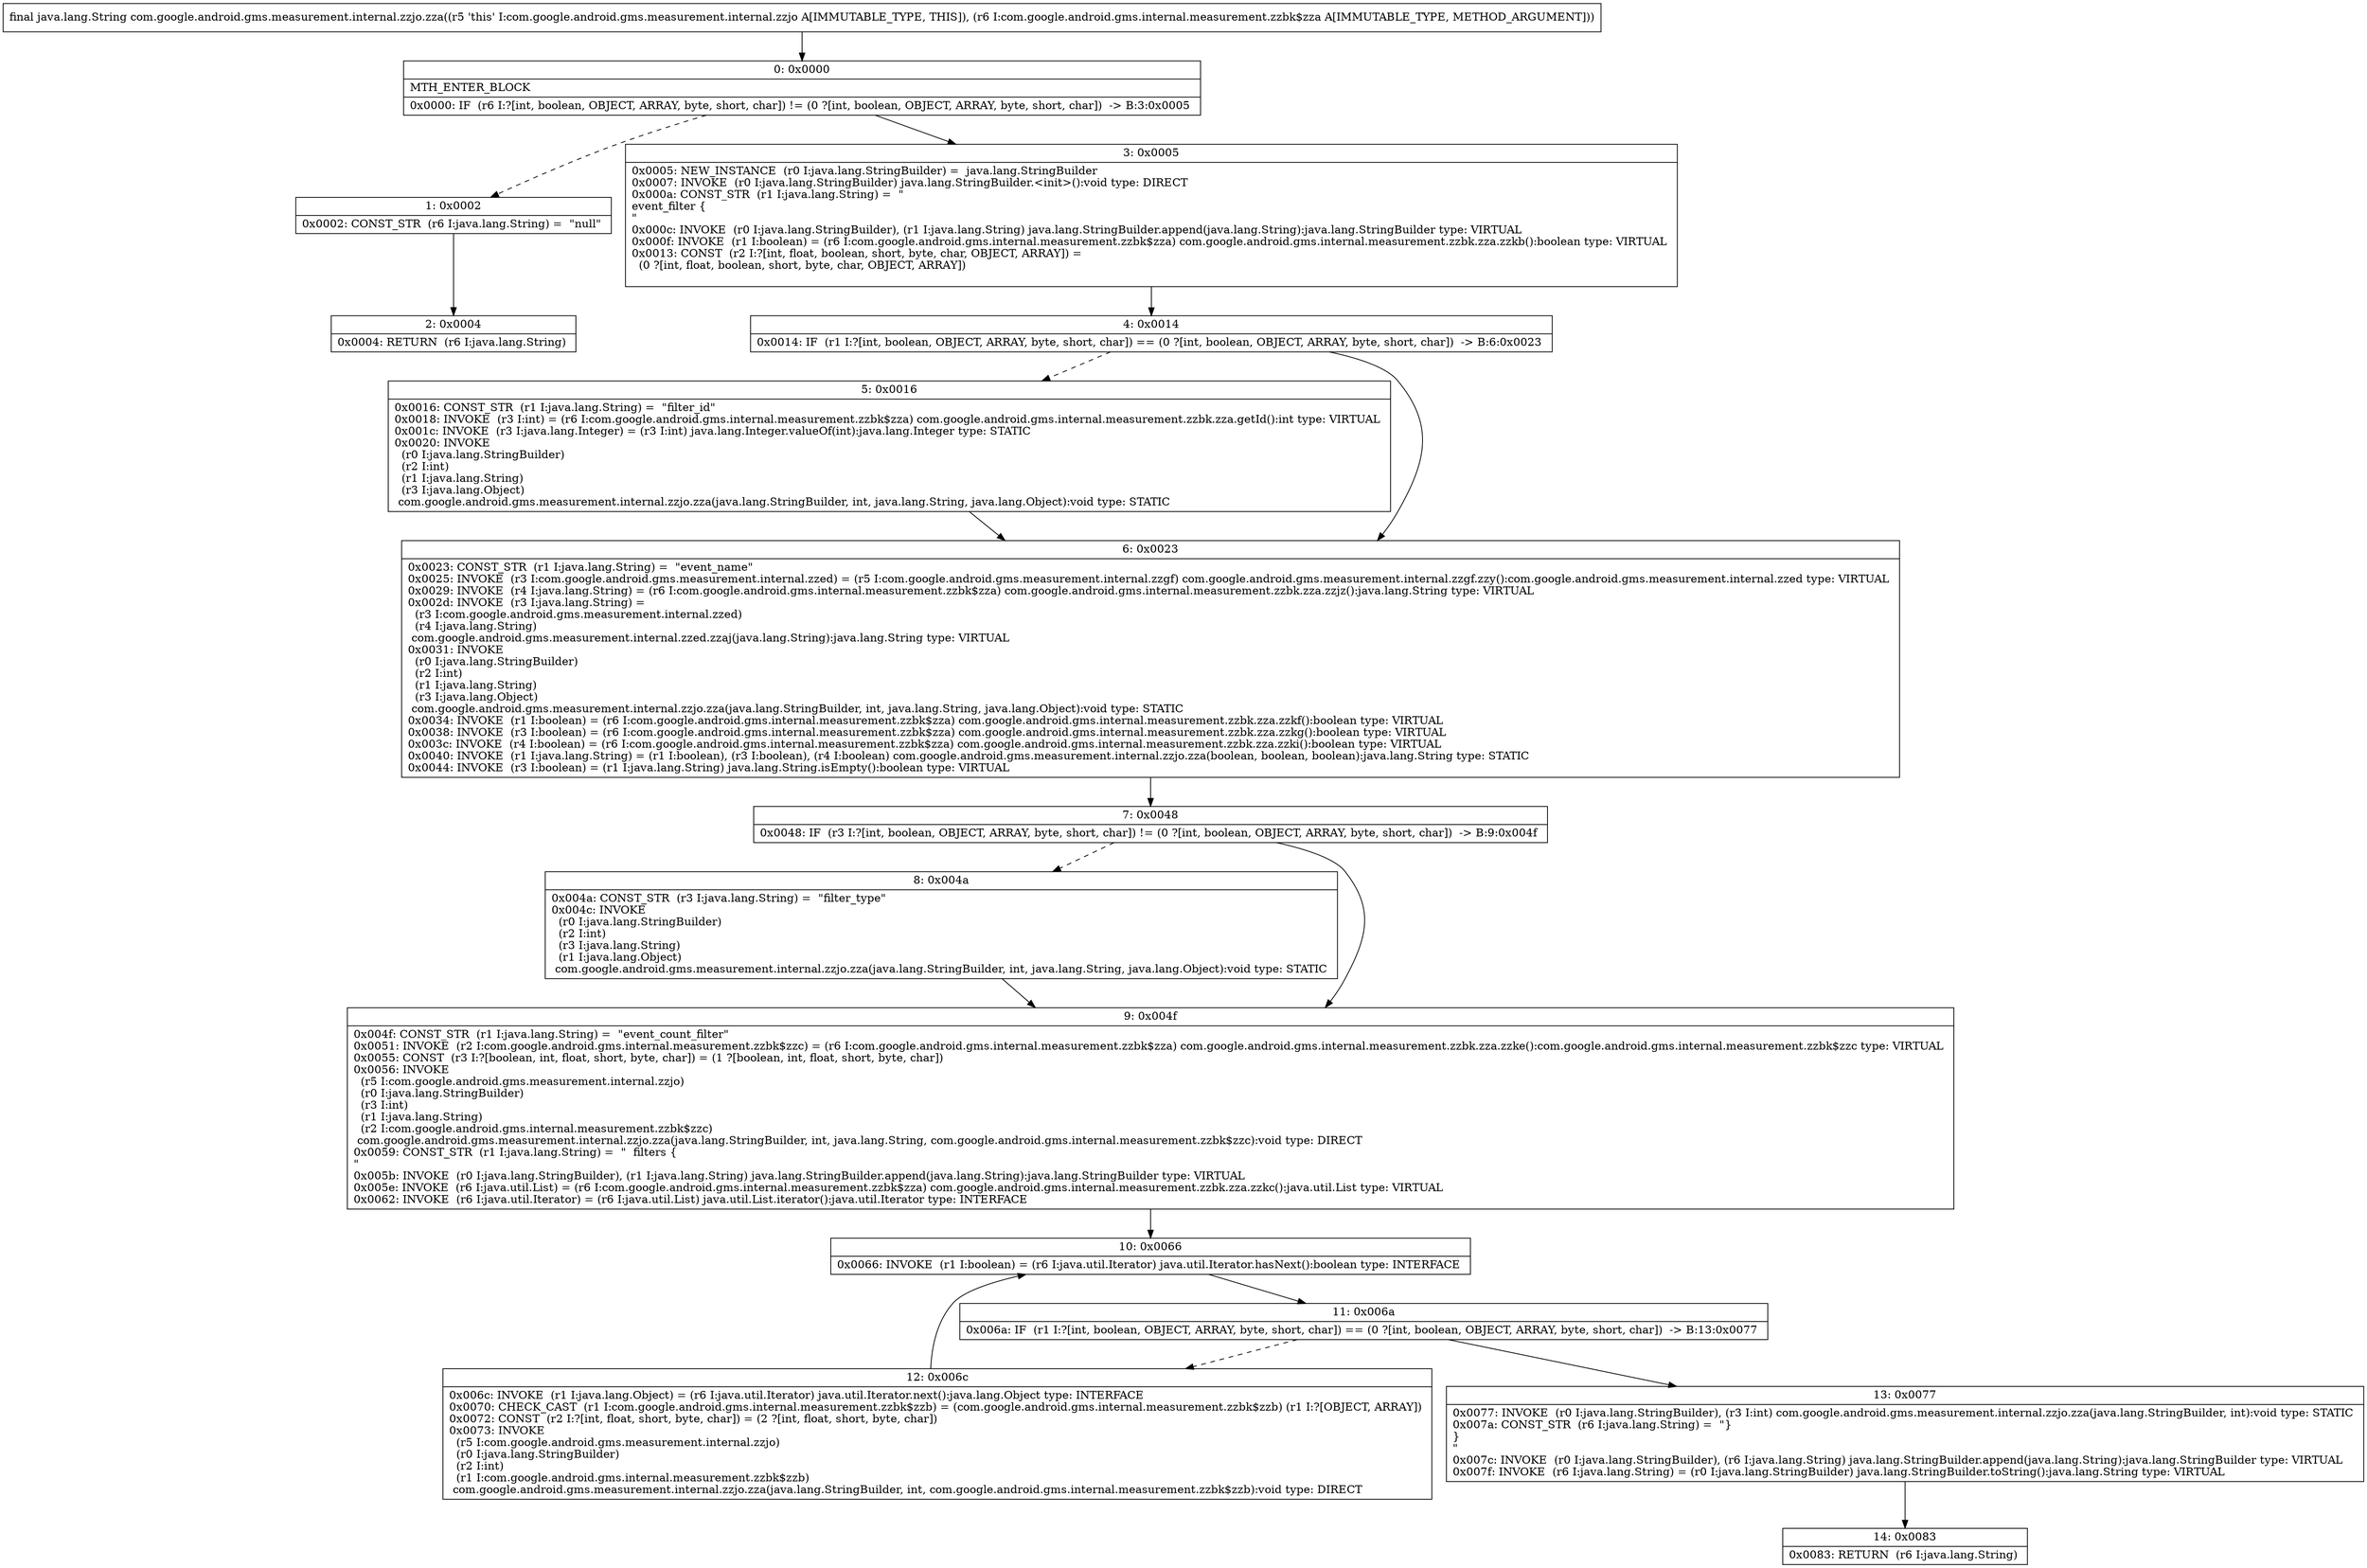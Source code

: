 digraph "CFG forcom.google.android.gms.measurement.internal.zzjo.zza(Lcom\/google\/android\/gms\/internal\/measurement\/zzbk$zza;)Ljava\/lang\/String;" {
Node_0 [shape=record,label="{0\:\ 0x0000|MTH_ENTER_BLOCK\l|0x0000: IF  (r6 I:?[int, boolean, OBJECT, ARRAY, byte, short, char]) != (0 ?[int, boolean, OBJECT, ARRAY, byte, short, char])  \-\> B:3:0x0005 \l}"];
Node_1 [shape=record,label="{1\:\ 0x0002|0x0002: CONST_STR  (r6 I:java.lang.String) =  \"null\" \l}"];
Node_2 [shape=record,label="{2\:\ 0x0004|0x0004: RETURN  (r6 I:java.lang.String) \l}"];
Node_3 [shape=record,label="{3\:\ 0x0005|0x0005: NEW_INSTANCE  (r0 I:java.lang.StringBuilder) =  java.lang.StringBuilder \l0x0007: INVOKE  (r0 I:java.lang.StringBuilder) java.lang.StringBuilder.\<init\>():void type: DIRECT \l0x000a: CONST_STR  (r1 I:java.lang.String) =  \"\levent_filter \{\l\" \l0x000c: INVOKE  (r0 I:java.lang.StringBuilder), (r1 I:java.lang.String) java.lang.StringBuilder.append(java.lang.String):java.lang.StringBuilder type: VIRTUAL \l0x000f: INVOKE  (r1 I:boolean) = (r6 I:com.google.android.gms.internal.measurement.zzbk$zza) com.google.android.gms.internal.measurement.zzbk.zza.zzkb():boolean type: VIRTUAL \l0x0013: CONST  (r2 I:?[int, float, boolean, short, byte, char, OBJECT, ARRAY]) = \l  (0 ?[int, float, boolean, short, byte, char, OBJECT, ARRAY])\l \l}"];
Node_4 [shape=record,label="{4\:\ 0x0014|0x0014: IF  (r1 I:?[int, boolean, OBJECT, ARRAY, byte, short, char]) == (0 ?[int, boolean, OBJECT, ARRAY, byte, short, char])  \-\> B:6:0x0023 \l}"];
Node_5 [shape=record,label="{5\:\ 0x0016|0x0016: CONST_STR  (r1 I:java.lang.String) =  \"filter_id\" \l0x0018: INVOKE  (r3 I:int) = (r6 I:com.google.android.gms.internal.measurement.zzbk$zza) com.google.android.gms.internal.measurement.zzbk.zza.getId():int type: VIRTUAL \l0x001c: INVOKE  (r3 I:java.lang.Integer) = (r3 I:int) java.lang.Integer.valueOf(int):java.lang.Integer type: STATIC \l0x0020: INVOKE  \l  (r0 I:java.lang.StringBuilder)\l  (r2 I:int)\l  (r1 I:java.lang.String)\l  (r3 I:java.lang.Object)\l com.google.android.gms.measurement.internal.zzjo.zza(java.lang.StringBuilder, int, java.lang.String, java.lang.Object):void type: STATIC \l}"];
Node_6 [shape=record,label="{6\:\ 0x0023|0x0023: CONST_STR  (r1 I:java.lang.String) =  \"event_name\" \l0x0025: INVOKE  (r3 I:com.google.android.gms.measurement.internal.zzed) = (r5 I:com.google.android.gms.measurement.internal.zzgf) com.google.android.gms.measurement.internal.zzgf.zzy():com.google.android.gms.measurement.internal.zzed type: VIRTUAL \l0x0029: INVOKE  (r4 I:java.lang.String) = (r6 I:com.google.android.gms.internal.measurement.zzbk$zza) com.google.android.gms.internal.measurement.zzbk.zza.zzjz():java.lang.String type: VIRTUAL \l0x002d: INVOKE  (r3 I:java.lang.String) = \l  (r3 I:com.google.android.gms.measurement.internal.zzed)\l  (r4 I:java.lang.String)\l com.google.android.gms.measurement.internal.zzed.zzaj(java.lang.String):java.lang.String type: VIRTUAL \l0x0031: INVOKE  \l  (r0 I:java.lang.StringBuilder)\l  (r2 I:int)\l  (r1 I:java.lang.String)\l  (r3 I:java.lang.Object)\l com.google.android.gms.measurement.internal.zzjo.zza(java.lang.StringBuilder, int, java.lang.String, java.lang.Object):void type: STATIC \l0x0034: INVOKE  (r1 I:boolean) = (r6 I:com.google.android.gms.internal.measurement.zzbk$zza) com.google.android.gms.internal.measurement.zzbk.zza.zzkf():boolean type: VIRTUAL \l0x0038: INVOKE  (r3 I:boolean) = (r6 I:com.google.android.gms.internal.measurement.zzbk$zza) com.google.android.gms.internal.measurement.zzbk.zza.zzkg():boolean type: VIRTUAL \l0x003c: INVOKE  (r4 I:boolean) = (r6 I:com.google.android.gms.internal.measurement.zzbk$zza) com.google.android.gms.internal.measurement.zzbk.zza.zzki():boolean type: VIRTUAL \l0x0040: INVOKE  (r1 I:java.lang.String) = (r1 I:boolean), (r3 I:boolean), (r4 I:boolean) com.google.android.gms.measurement.internal.zzjo.zza(boolean, boolean, boolean):java.lang.String type: STATIC \l0x0044: INVOKE  (r3 I:boolean) = (r1 I:java.lang.String) java.lang.String.isEmpty():boolean type: VIRTUAL \l}"];
Node_7 [shape=record,label="{7\:\ 0x0048|0x0048: IF  (r3 I:?[int, boolean, OBJECT, ARRAY, byte, short, char]) != (0 ?[int, boolean, OBJECT, ARRAY, byte, short, char])  \-\> B:9:0x004f \l}"];
Node_8 [shape=record,label="{8\:\ 0x004a|0x004a: CONST_STR  (r3 I:java.lang.String) =  \"filter_type\" \l0x004c: INVOKE  \l  (r0 I:java.lang.StringBuilder)\l  (r2 I:int)\l  (r3 I:java.lang.String)\l  (r1 I:java.lang.Object)\l com.google.android.gms.measurement.internal.zzjo.zza(java.lang.StringBuilder, int, java.lang.String, java.lang.Object):void type: STATIC \l}"];
Node_9 [shape=record,label="{9\:\ 0x004f|0x004f: CONST_STR  (r1 I:java.lang.String) =  \"event_count_filter\" \l0x0051: INVOKE  (r2 I:com.google.android.gms.internal.measurement.zzbk$zzc) = (r6 I:com.google.android.gms.internal.measurement.zzbk$zza) com.google.android.gms.internal.measurement.zzbk.zza.zzke():com.google.android.gms.internal.measurement.zzbk$zzc type: VIRTUAL \l0x0055: CONST  (r3 I:?[boolean, int, float, short, byte, char]) = (1 ?[boolean, int, float, short, byte, char]) \l0x0056: INVOKE  \l  (r5 I:com.google.android.gms.measurement.internal.zzjo)\l  (r0 I:java.lang.StringBuilder)\l  (r3 I:int)\l  (r1 I:java.lang.String)\l  (r2 I:com.google.android.gms.internal.measurement.zzbk$zzc)\l com.google.android.gms.measurement.internal.zzjo.zza(java.lang.StringBuilder, int, java.lang.String, com.google.android.gms.internal.measurement.zzbk$zzc):void type: DIRECT \l0x0059: CONST_STR  (r1 I:java.lang.String) =  \"  filters \{\l\" \l0x005b: INVOKE  (r0 I:java.lang.StringBuilder), (r1 I:java.lang.String) java.lang.StringBuilder.append(java.lang.String):java.lang.StringBuilder type: VIRTUAL \l0x005e: INVOKE  (r6 I:java.util.List) = (r6 I:com.google.android.gms.internal.measurement.zzbk$zza) com.google.android.gms.internal.measurement.zzbk.zza.zzkc():java.util.List type: VIRTUAL \l0x0062: INVOKE  (r6 I:java.util.Iterator) = (r6 I:java.util.List) java.util.List.iterator():java.util.Iterator type: INTERFACE \l}"];
Node_10 [shape=record,label="{10\:\ 0x0066|0x0066: INVOKE  (r1 I:boolean) = (r6 I:java.util.Iterator) java.util.Iterator.hasNext():boolean type: INTERFACE \l}"];
Node_11 [shape=record,label="{11\:\ 0x006a|0x006a: IF  (r1 I:?[int, boolean, OBJECT, ARRAY, byte, short, char]) == (0 ?[int, boolean, OBJECT, ARRAY, byte, short, char])  \-\> B:13:0x0077 \l}"];
Node_12 [shape=record,label="{12\:\ 0x006c|0x006c: INVOKE  (r1 I:java.lang.Object) = (r6 I:java.util.Iterator) java.util.Iterator.next():java.lang.Object type: INTERFACE \l0x0070: CHECK_CAST  (r1 I:com.google.android.gms.internal.measurement.zzbk$zzb) = (com.google.android.gms.internal.measurement.zzbk$zzb) (r1 I:?[OBJECT, ARRAY]) \l0x0072: CONST  (r2 I:?[int, float, short, byte, char]) = (2 ?[int, float, short, byte, char]) \l0x0073: INVOKE  \l  (r5 I:com.google.android.gms.measurement.internal.zzjo)\l  (r0 I:java.lang.StringBuilder)\l  (r2 I:int)\l  (r1 I:com.google.android.gms.internal.measurement.zzbk$zzb)\l com.google.android.gms.measurement.internal.zzjo.zza(java.lang.StringBuilder, int, com.google.android.gms.internal.measurement.zzbk$zzb):void type: DIRECT \l}"];
Node_13 [shape=record,label="{13\:\ 0x0077|0x0077: INVOKE  (r0 I:java.lang.StringBuilder), (r3 I:int) com.google.android.gms.measurement.internal.zzjo.zza(java.lang.StringBuilder, int):void type: STATIC \l0x007a: CONST_STR  (r6 I:java.lang.String) =  \"\}\l\}\l\" \l0x007c: INVOKE  (r0 I:java.lang.StringBuilder), (r6 I:java.lang.String) java.lang.StringBuilder.append(java.lang.String):java.lang.StringBuilder type: VIRTUAL \l0x007f: INVOKE  (r6 I:java.lang.String) = (r0 I:java.lang.StringBuilder) java.lang.StringBuilder.toString():java.lang.String type: VIRTUAL \l}"];
Node_14 [shape=record,label="{14\:\ 0x0083|0x0083: RETURN  (r6 I:java.lang.String) \l}"];
MethodNode[shape=record,label="{final java.lang.String com.google.android.gms.measurement.internal.zzjo.zza((r5 'this' I:com.google.android.gms.measurement.internal.zzjo A[IMMUTABLE_TYPE, THIS]), (r6 I:com.google.android.gms.internal.measurement.zzbk$zza A[IMMUTABLE_TYPE, METHOD_ARGUMENT])) }"];
MethodNode -> Node_0;
Node_0 -> Node_1[style=dashed];
Node_0 -> Node_3;
Node_1 -> Node_2;
Node_3 -> Node_4;
Node_4 -> Node_5[style=dashed];
Node_4 -> Node_6;
Node_5 -> Node_6;
Node_6 -> Node_7;
Node_7 -> Node_8[style=dashed];
Node_7 -> Node_9;
Node_8 -> Node_9;
Node_9 -> Node_10;
Node_10 -> Node_11;
Node_11 -> Node_12[style=dashed];
Node_11 -> Node_13;
Node_12 -> Node_10;
Node_13 -> Node_14;
}

